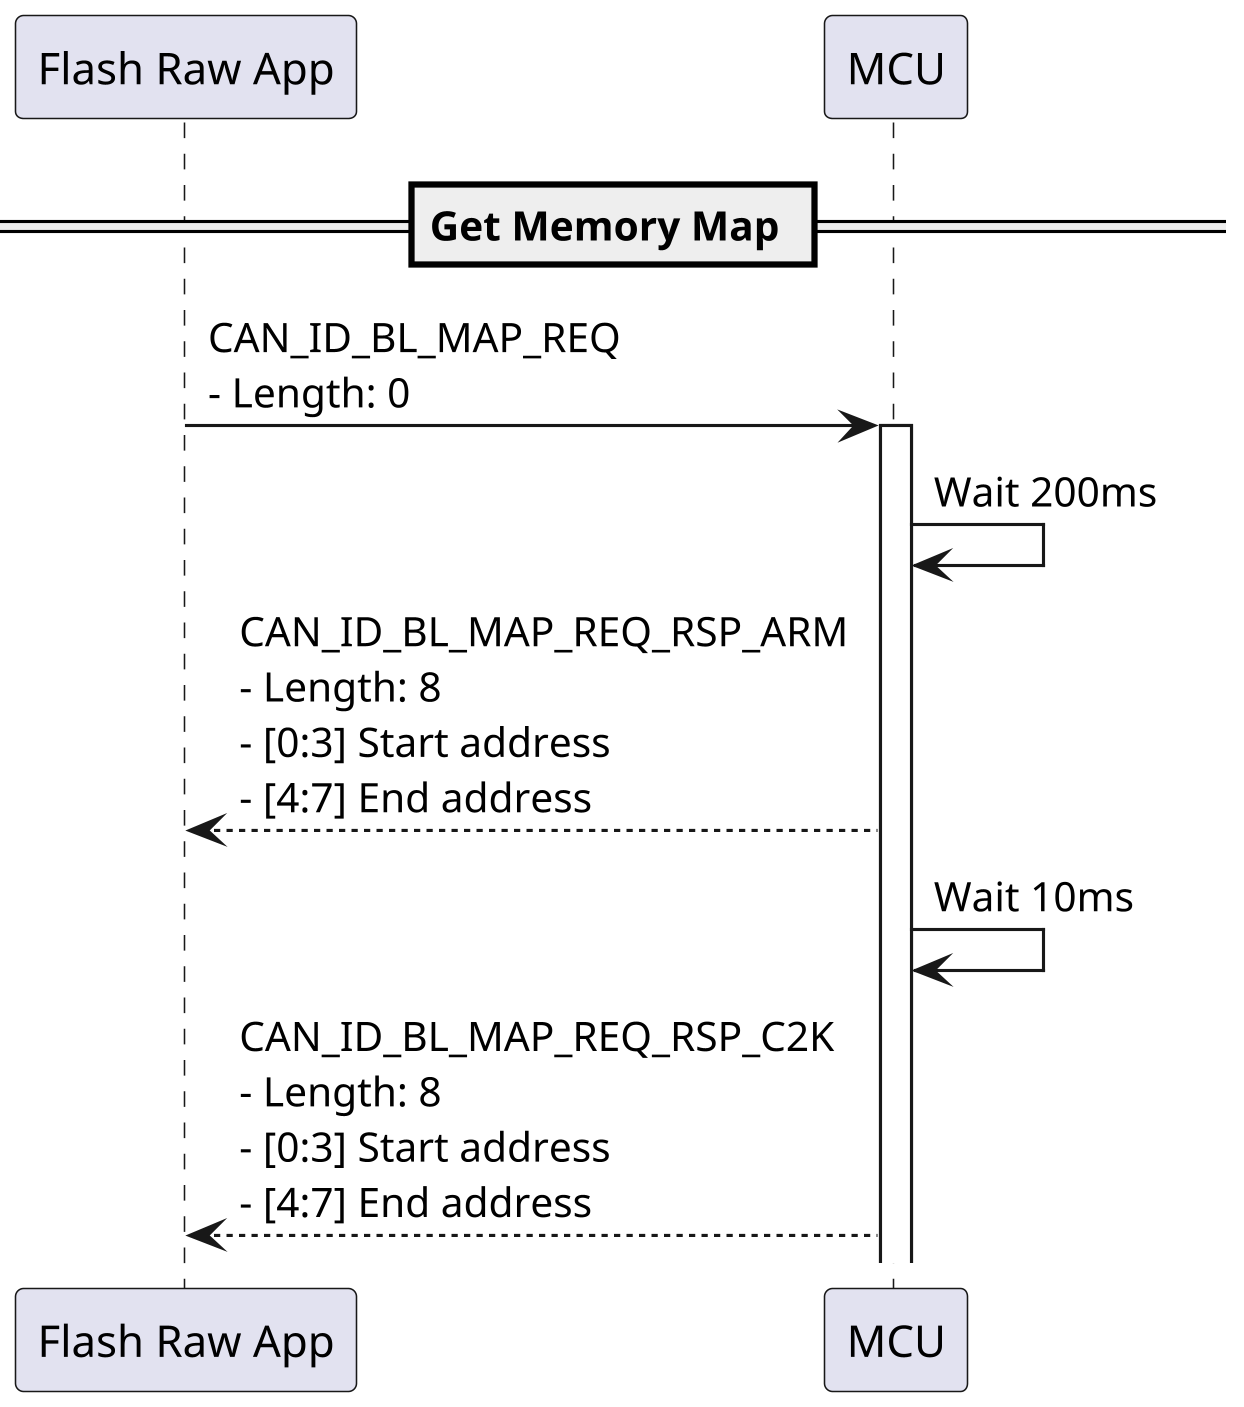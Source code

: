 @startuml

participant APP as "Flash Raw App"
participant MCU as "MCU"

skinparam dpi 300

== Get Memory Map ==
APP->MCU ++: CAN_ID_BL_MAP_REQ  \n- Length: 0
MCU -> MCU : Wait 200ms
MCU-->APP : CAN_ID_BL_MAP_REQ_RSP_ARM \n- Length: 8 \n- [0:3] Start address \n- [4:7] End address
MCU -> MCU : Wait 10ms
MCU-->APP : CAN_ID_BL_MAP_REQ_RSP_C2K \n- Length: 8 \n- [0:3] Start address \n- [4:7] End address

@enduml
